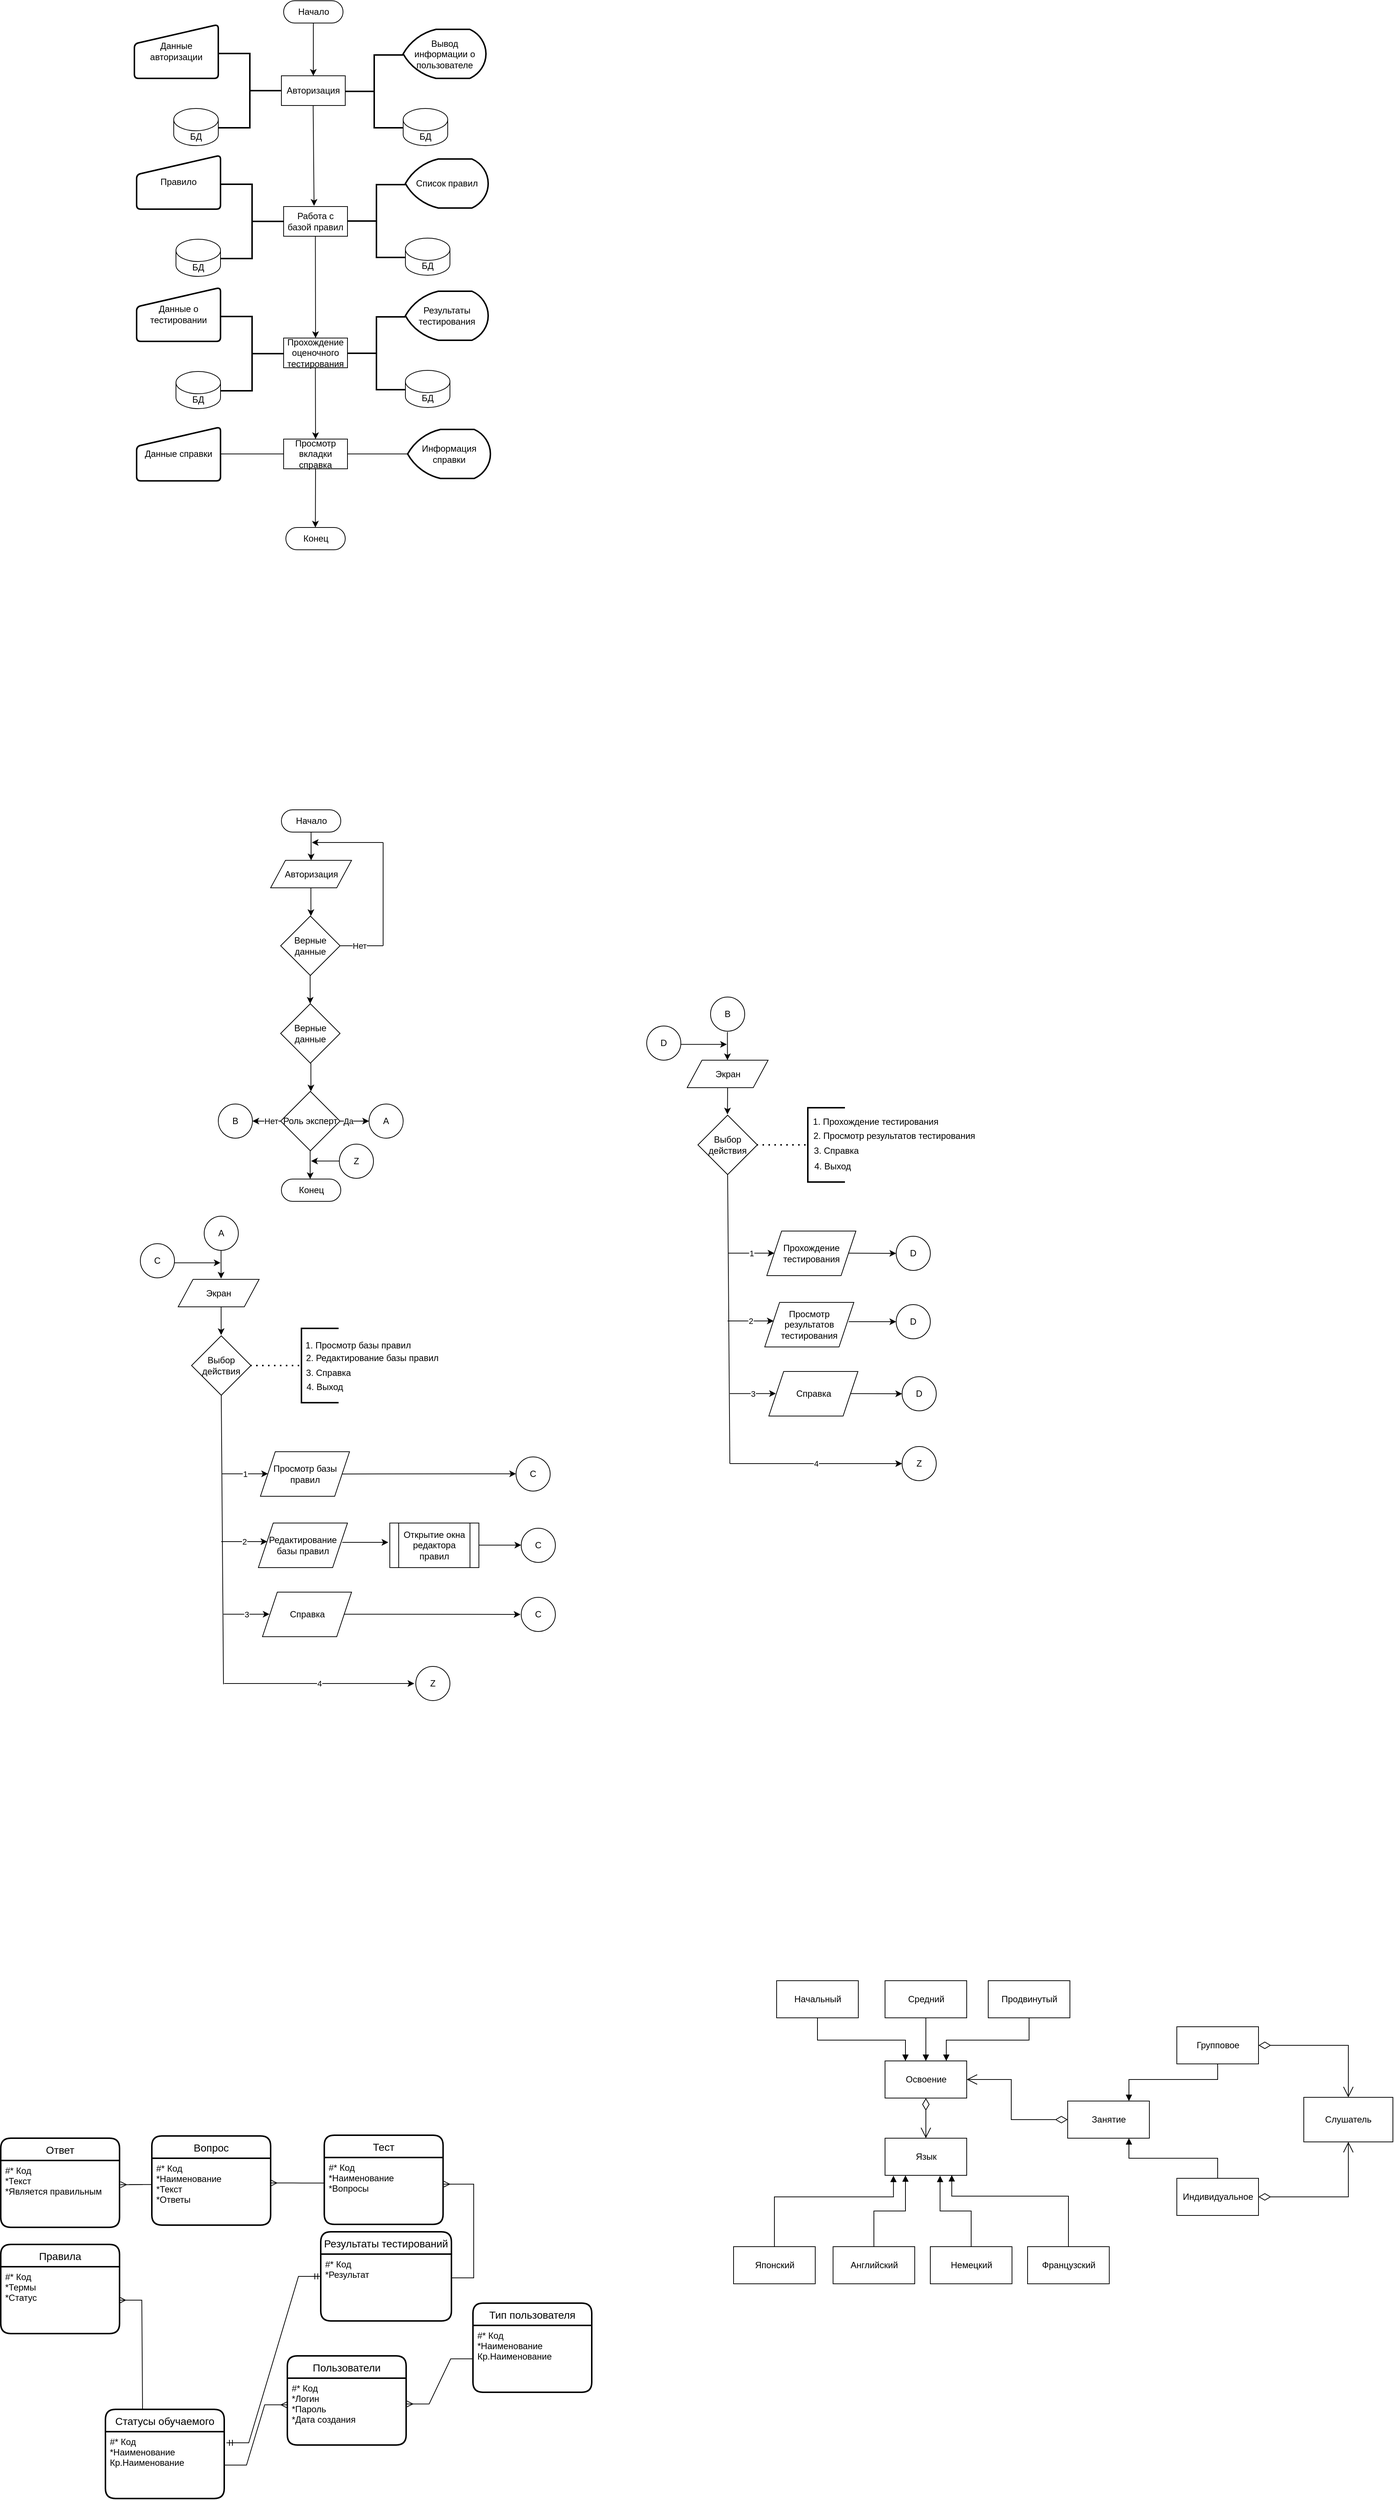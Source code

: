 <mxfile version="20.8.20" type="github"><diagram name="Page-1" id="j1-W70-RcA3MQLRdjkH6"><mxGraphModel dx="2074" dy="1166" grid="0" gridSize="10" guides="1" tooltips="1" connect="1" arrows="1" fold="1" page="0" pageScale="1" pageWidth="827" pageHeight="1169" math="0" shadow="0"><root><mxCell id="0"/><mxCell id="1" parent="0"/><mxCell id="hzXJqmu8QwntBEEs5bu0-1" value="Начало" style="html=1;dashed=0;whitespace=wrap;shape=mxgraph.dfd.start" parent="1" vertex="1"><mxGeometry x="397" y="99" width="80" height="30" as="geometry"/></mxCell><mxCell id="hzXJqmu8QwntBEEs5bu0-2" value="Авторизация" style="rounded=0;whiteSpace=wrap;html=1;" parent="1" vertex="1"><mxGeometry x="394" y="200" width="86" height="40" as="geometry"/></mxCell><mxCell id="hzXJqmu8QwntBEEs5bu0-3" value="" style="endArrow=classic;html=1;rounded=0;exitX=0.5;exitY=0.5;exitDx=0;exitDy=15;exitPerimeter=0;entryX=0.5;entryY=0;entryDx=0;entryDy=0;" parent="1" source="hzXJqmu8QwntBEEs5bu0-1" target="hzXJqmu8QwntBEEs5bu0-2" edge="1"><mxGeometry width="50" height="50" relative="1" as="geometry"><mxPoint x="405" y="272" as="sourcePoint"/><mxPoint x="455" y="222" as="targetPoint"/></mxGeometry></mxCell><mxCell id="hzXJqmu8QwntBEEs5bu0-4" value="Работа с базой правил" style="rounded=0;whiteSpace=wrap;html=1;" parent="1" vertex="1"><mxGeometry x="397" y="376" width="86" height="40" as="geometry"/></mxCell><mxCell id="hzXJqmu8QwntBEEs5bu0-5" value="" style="endArrow=classic;html=1;rounded=0;exitX=0.5;exitY=0.5;exitDx=0;exitDy=15;exitPerimeter=0;" parent="1" edge="1"><mxGeometry width="50" height="50" relative="1" as="geometry"><mxPoint x="436.76" y="240" as="sourcePoint"/><mxPoint x="438" y="375" as="targetPoint"/></mxGeometry></mxCell><mxCell id="hzXJqmu8QwntBEEs5bu0-6" value="Прохождение оценочного тестирования" style="rounded=0;whiteSpace=wrap;html=1;" parent="1" vertex="1"><mxGeometry x="397" y="553" width="86" height="40" as="geometry"/></mxCell><mxCell id="hzXJqmu8QwntBEEs5bu0-7" value="" style="endArrow=classic;html=1;rounded=0;exitX=0.5;exitY=0.5;exitDx=0;exitDy=15;exitPerimeter=0;entryX=0.5;entryY=0;entryDx=0;entryDy=0;" parent="1" target="hzXJqmu8QwntBEEs5bu0-6" edge="1"><mxGeometry width="50" height="50" relative="1" as="geometry"><mxPoint x="439.76" y="416" as="sourcePoint"/><mxPoint x="441" y="552" as="targetPoint"/></mxGeometry></mxCell><mxCell id="hzXJqmu8QwntBEEs5bu0-8" value="Просмотр вкладки справка" style="rounded=0;whiteSpace=wrap;html=1;" parent="1" vertex="1"><mxGeometry x="397" y="689" width="86" height="40" as="geometry"/></mxCell><mxCell id="hzXJqmu8QwntBEEs5bu0-9" value="" style="endArrow=classic;html=1;rounded=0;exitX=0.5;exitY=0.5;exitDx=0;exitDy=15;exitPerimeter=0;entryX=0.5;entryY=0;entryDx=0;entryDy=0;" parent="1" target="hzXJqmu8QwntBEEs5bu0-8" edge="1"><mxGeometry width="50" height="50" relative="1" as="geometry"><mxPoint x="439.76" y="593" as="sourcePoint"/><mxPoint x="439.76" y="664" as="targetPoint"/></mxGeometry></mxCell><mxCell id="hzXJqmu8QwntBEEs5bu0-10" value="Конец" style="html=1;dashed=0;whitespace=wrap;shape=mxgraph.dfd.start" parent="1" vertex="1"><mxGeometry x="400" y="808" width="80" height="30" as="geometry"/></mxCell><mxCell id="hzXJqmu8QwntBEEs5bu0-11" value="" style="endArrow=classic;html=1;rounded=0;exitX=0.5;exitY=1;exitDx=0;exitDy=0;entryX=0.5;entryY=0;entryDx=0;entryDy=0;" parent="1" source="hzXJqmu8QwntBEEs5bu0-8" edge="1"><mxGeometry width="50" height="50" relative="1" as="geometry"><mxPoint x="439.76" y="737" as="sourcePoint"/><mxPoint x="439.76" y="808" as="targetPoint"/></mxGeometry></mxCell><mxCell id="hzXJqmu8QwntBEEs5bu0-12" value="БД" style="shape=cylinder3;whiteSpace=wrap;html=1;boundedLbl=1;backgroundOutline=1;size=15;" parent="1" vertex="1"><mxGeometry x="249" y="244" width="60" height="50" as="geometry"/></mxCell><mxCell id="hzXJqmu8QwntBEEs5bu0-13" value="БД" style="shape=cylinder3;whiteSpace=wrap;html=1;boundedLbl=1;backgroundOutline=1;size=15;" parent="1" vertex="1"><mxGeometry x="558" y="244" width="60" height="50" as="geometry"/></mxCell><mxCell id="hzXJqmu8QwntBEEs5bu0-25" value="Вывод информации о пользователе" style="strokeWidth=2;html=1;shape=mxgraph.flowchart.display;whiteSpace=wrap;" parent="1" vertex="1"><mxGeometry x="558" y="137.5" width="111.5" height="66" as="geometry"/></mxCell><mxCell id="hzXJqmu8QwntBEEs5bu0-26" value="Данные&lt;br&gt;авторизации" style="html=1;strokeWidth=2;shape=manualInput;whiteSpace=wrap;rounded=1;size=26;arcSize=11;" parent="1" vertex="1"><mxGeometry x="196" y="131" width="113" height="72.5" as="geometry"/></mxCell><mxCell id="hzXJqmu8QwntBEEs5bu0-32" value="" style="strokeWidth=2;html=1;shape=mxgraph.flowchart.annotation_2;align=left;labelPosition=right;pointerEvents=1;" parent="1" vertex="1"><mxGeometry x="480" y="172" width="78" height="98" as="geometry"/></mxCell><mxCell id="hzXJqmu8QwntBEEs5bu0-33" value="" style="strokeWidth=2;html=1;shape=mxgraph.flowchart.annotation_2;align=left;labelPosition=right;pointerEvents=1;rotation=-180;" parent="1" vertex="1"><mxGeometry x="309" y="170" width="85" height="100" as="geometry"/></mxCell><mxCell id="hzXJqmu8QwntBEEs5bu0-35" value="БД" style="shape=cylinder3;whiteSpace=wrap;html=1;boundedLbl=1;backgroundOutline=1;size=15;" parent="1" vertex="1"><mxGeometry x="252" y="420" width="60" height="50" as="geometry"/></mxCell><mxCell id="hzXJqmu8QwntBEEs5bu0-36" value="Правило" style="html=1;strokeWidth=2;shape=manualInput;whiteSpace=wrap;rounded=1;size=26;arcSize=11;" parent="1" vertex="1"><mxGeometry x="199" y="307" width="113" height="72.5" as="geometry"/></mxCell><mxCell id="hzXJqmu8QwntBEEs5bu0-37" value="" style="strokeWidth=2;html=1;shape=mxgraph.flowchart.annotation_2;align=left;labelPosition=right;pointerEvents=1;rotation=-180;" parent="1" vertex="1"><mxGeometry x="312" y="346" width="85" height="100" as="geometry"/></mxCell><mxCell id="hzXJqmu8QwntBEEs5bu0-38" value="БД" style="shape=cylinder3;whiteSpace=wrap;html=1;boundedLbl=1;backgroundOutline=1;size=15;" parent="1" vertex="1"><mxGeometry x="561" y="418.5" width="60" height="50" as="geometry"/></mxCell><mxCell id="hzXJqmu8QwntBEEs5bu0-39" value="Список правил" style="strokeWidth=2;html=1;shape=mxgraph.flowchart.display;whiteSpace=wrap;" parent="1" vertex="1"><mxGeometry x="561" y="312" width="111.5" height="66" as="geometry"/></mxCell><mxCell id="hzXJqmu8QwntBEEs5bu0-40" value="" style="strokeWidth=2;html=1;shape=mxgraph.flowchart.annotation_2;align=left;labelPosition=right;pointerEvents=1;" parent="1" vertex="1"><mxGeometry x="483" y="346.5" width="78" height="98" as="geometry"/></mxCell><mxCell id="hzXJqmu8QwntBEEs5bu0-41" value="БД" style="shape=cylinder3;whiteSpace=wrap;html=1;boundedLbl=1;backgroundOutline=1;size=15;" parent="1" vertex="1"><mxGeometry x="252" y="598" width="60" height="50" as="geometry"/></mxCell><mxCell id="hzXJqmu8QwntBEEs5bu0-42" value="Данные о тестировании" style="html=1;strokeWidth=2;shape=manualInput;whiteSpace=wrap;rounded=1;size=26;arcSize=11;" parent="1" vertex="1"><mxGeometry x="199" y="485" width="113" height="72.5" as="geometry"/></mxCell><mxCell id="hzXJqmu8QwntBEEs5bu0-43" value="" style="strokeWidth=2;html=1;shape=mxgraph.flowchart.annotation_2;align=left;labelPosition=right;pointerEvents=1;rotation=-180;" parent="1" vertex="1"><mxGeometry x="312" y="524" width="85" height="100" as="geometry"/></mxCell><mxCell id="hzXJqmu8QwntBEEs5bu0-44" value="БД" style="shape=cylinder3;whiteSpace=wrap;html=1;boundedLbl=1;backgroundOutline=1;size=15;" parent="1" vertex="1"><mxGeometry x="561" y="596.5" width="60" height="50" as="geometry"/></mxCell><mxCell id="hzXJqmu8QwntBEEs5bu0-45" value="Результаты тестирования" style="strokeWidth=2;html=1;shape=mxgraph.flowchart.display;whiteSpace=wrap;" parent="1" vertex="1"><mxGeometry x="561" y="490" width="111.5" height="66" as="geometry"/></mxCell><mxCell id="hzXJqmu8QwntBEEs5bu0-46" value="" style="strokeWidth=2;html=1;shape=mxgraph.flowchart.annotation_2;align=left;labelPosition=right;pointerEvents=1;" parent="1" vertex="1"><mxGeometry x="483" y="524.5" width="78" height="98" as="geometry"/></mxCell><mxCell id="hzXJqmu8QwntBEEs5bu0-47" value="Данные справки" style="html=1;strokeWidth=2;shape=manualInput;whiteSpace=wrap;rounded=1;size=26;arcSize=11;" parent="1" vertex="1"><mxGeometry x="199" y="672.75" width="113" height="72.5" as="geometry"/></mxCell><mxCell id="hzXJqmu8QwntBEEs5bu0-49" value="Информация справки" style="strokeWidth=2;html=1;shape=mxgraph.flowchart.display;whiteSpace=wrap;" parent="1" vertex="1"><mxGeometry x="564" y="676" width="111.5" height="66" as="geometry"/></mxCell><mxCell id="hzXJqmu8QwntBEEs5bu0-51" value="" style="endArrow=none;html=1;rounded=0;exitX=1;exitY=0.5;exitDx=0;exitDy=0;entryX=0;entryY=0.5;entryDx=0;entryDy=0;entryPerimeter=0;" parent="1" source="hzXJqmu8QwntBEEs5bu0-8" target="hzXJqmu8QwntBEEs5bu0-49" edge="1"><mxGeometry width="50" height="50" relative="1" as="geometry"><mxPoint x="317" y="635" as="sourcePoint"/><mxPoint x="367" y="585" as="targetPoint"/></mxGeometry></mxCell><mxCell id="hzXJqmu8QwntBEEs5bu0-52" value="" style="endArrow=none;html=1;rounded=0;entryX=0;entryY=0.5;entryDx=0;entryDy=0;exitX=1;exitY=0.5;exitDx=0;exitDy=0;" parent="1" source="hzXJqmu8QwntBEEs5bu0-47" target="hzXJqmu8QwntBEEs5bu0-8" edge="1"><mxGeometry width="50" height="50" relative="1" as="geometry"><mxPoint x="306" y="785" as="sourcePoint"/><mxPoint x="356" y="735" as="targetPoint"/></mxGeometry></mxCell><mxCell id="rLguFwXxWEJdOG49RGyE-1" value="Начало" style="html=1;dashed=0;whitespace=wrap;shape=mxgraph.dfd.start" parent="1" vertex="1"><mxGeometry x="394" y="1188" width="80" height="30" as="geometry"/></mxCell><mxCell id="rLguFwXxWEJdOG49RGyE-2" value="Авторизация" style="shape=parallelogram;perimeter=parallelogramPerimeter;whiteSpace=wrap;html=1;fixedSize=1;" parent="1" vertex="1"><mxGeometry x="379.5" y="1256" width="109" height="37" as="geometry"/></mxCell><mxCell id="rLguFwXxWEJdOG49RGyE-3" value="" style="endArrow=classic;html=1;rounded=0;exitX=0.5;exitY=1;exitDx=0;exitDy=0;" parent="1" edge="1"><mxGeometry width="50" height="50" relative="1" as="geometry"><mxPoint x="433.95" y="1218" as="sourcePoint"/><mxPoint x="434" y="1256" as="targetPoint"/></mxGeometry></mxCell><mxCell id="rLguFwXxWEJdOG49RGyE-4" value="Верные данные" style="rhombus;whiteSpace=wrap;html=1;" parent="1" vertex="1"><mxGeometry x="393" y="1331" width="80" height="80" as="geometry"/></mxCell><mxCell id="rLguFwXxWEJdOG49RGyE-5" value="" style="endArrow=classic;html=1;rounded=0;exitX=0.5;exitY=1;exitDx=0;exitDy=0;" parent="1" edge="1"><mxGeometry width="50" height="50" relative="1" as="geometry"><mxPoint x="433.71" y="1293" as="sourcePoint"/><mxPoint x="433.76" y="1331" as="targetPoint"/></mxGeometry></mxCell><mxCell id="rLguFwXxWEJdOG49RGyE-7" value="" style="endArrow=none;html=1;rounded=0;exitX=1;exitY=0.5;exitDx=0;exitDy=0;" parent="1" source="rLguFwXxWEJdOG49RGyE-4" edge="1"><mxGeometry width="50" height="50" relative="1" as="geometry"><mxPoint x="498" y="1395" as="sourcePoint"/><mxPoint x="531" y="1371" as="targetPoint"/></mxGeometry></mxCell><mxCell id="rLguFwXxWEJdOG49RGyE-11" value="Нет" style="edgeLabel;html=1;align=center;verticalAlign=middle;resizable=0;points=[];" parent="rLguFwXxWEJdOG49RGyE-7" vertex="1" connectable="0"><mxGeometry x="-0.562" y="2" relative="1" as="geometry"><mxPoint x="13" y="2" as="offset"/></mxGeometry></mxCell><mxCell id="rLguFwXxWEJdOG49RGyE-8" value="" style="endArrow=none;html=1;rounded=0;" parent="1" edge="1"><mxGeometry width="50" height="50" relative="1" as="geometry"><mxPoint x="531" y="1371" as="sourcePoint"/><mxPoint x="531" y="1232" as="targetPoint"/></mxGeometry></mxCell><mxCell id="rLguFwXxWEJdOG49RGyE-10" value="" style="endArrow=classic;html=1;rounded=0;" parent="1" edge="1"><mxGeometry width="50" height="50" relative="1" as="geometry"><mxPoint x="531" y="1232" as="sourcePoint"/><mxPoint x="435" y="1232" as="targetPoint"/></mxGeometry></mxCell><mxCell id="rLguFwXxWEJdOG49RGyE-12" value="Верные данные" style="rhombus;whiteSpace=wrap;html=1;" parent="1" vertex="1"><mxGeometry x="393" y="1449" width="80" height="80" as="geometry"/></mxCell><mxCell id="rLguFwXxWEJdOG49RGyE-13" value="" style="endArrow=classic;html=1;rounded=0;exitX=0.5;exitY=1;exitDx=0;exitDy=0;" parent="1" edge="1"><mxGeometry width="50" height="50" relative="1" as="geometry"><mxPoint x="432.71" y="1411" as="sourcePoint"/><mxPoint x="432.76" y="1449" as="targetPoint"/></mxGeometry></mxCell><mxCell id="rLguFwXxWEJdOG49RGyE-14" value="Роль эксперт" style="rhombus;whiteSpace=wrap;html=1;" parent="1" vertex="1"><mxGeometry x="393" y="1567" width="80" height="80" as="geometry"/></mxCell><mxCell id="rLguFwXxWEJdOG49RGyE-15" value="" style="endArrow=classic;html=1;rounded=0;exitX=0.5;exitY=1;exitDx=0;exitDy=0;" parent="1" edge="1"><mxGeometry width="50" height="50" relative="1" as="geometry"><mxPoint x="433.71" y="1529" as="sourcePoint"/><mxPoint x="433.76" y="1567" as="targetPoint"/></mxGeometry></mxCell><mxCell id="rLguFwXxWEJdOG49RGyE-16" value="Конец" style="html=1;dashed=0;whitespace=wrap;shape=mxgraph.dfd.start" parent="1" vertex="1"><mxGeometry x="394" y="1685" width="80" height="30" as="geometry"/></mxCell><mxCell id="rLguFwXxWEJdOG49RGyE-18" value="" style="endArrow=classic;html=1;rounded=0;exitX=0.5;exitY=1;exitDx=0;exitDy=0;" parent="1" edge="1"><mxGeometry width="50" height="50" relative="1" as="geometry"><mxPoint x="432.71" y="1647" as="sourcePoint"/><mxPoint x="432.76" y="1685" as="targetPoint"/></mxGeometry></mxCell><mxCell id="rLguFwXxWEJdOG49RGyE-19" value="A" style="ellipse;whiteSpace=wrap;html=1;aspect=fixed;" parent="1" vertex="1"><mxGeometry x="512" y="1584" width="46" height="46" as="geometry"/></mxCell><mxCell id="rLguFwXxWEJdOG49RGyE-20" value="B" style="ellipse;whiteSpace=wrap;html=1;aspect=fixed;" parent="1" vertex="1"><mxGeometry x="309" y="1584" width="46" height="46" as="geometry"/></mxCell><mxCell id="rLguFwXxWEJdOG49RGyE-21" value="" style="endArrow=classic;html=1;rounded=0;exitX=1;exitY=0.5;exitDx=0;exitDy=0;entryX=0;entryY=0.5;entryDx=0;entryDy=0;" parent="1" source="rLguFwXxWEJdOG49RGyE-14" target="rLguFwXxWEJdOG49RGyE-19" edge="1"><mxGeometry width="50" height="50" relative="1" as="geometry"><mxPoint x="442.71" y="1421" as="sourcePoint"/><mxPoint x="442.76" y="1459" as="targetPoint"/></mxGeometry></mxCell><mxCell id="rLguFwXxWEJdOG49RGyE-26" value="Да" style="edgeLabel;html=1;align=center;verticalAlign=middle;resizable=0;points=[];" parent="rLguFwXxWEJdOG49RGyE-21" vertex="1" connectable="0"><mxGeometry x="-0.436" relative="1" as="geometry"><mxPoint as="offset"/></mxGeometry></mxCell><mxCell id="rLguFwXxWEJdOG49RGyE-23" value="" style="endArrow=classic;html=1;rounded=0;exitX=0;exitY=0.5;exitDx=0;exitDy=0;entryX=1;entryY=0.5;entryDx=0;entryDy=0;" parent="1" source="rLguFwXxWEJdOG49RGyE-14" target="rLguFwXxWEJdOG49RGyE-20" edge="1"><mxGeometry width="50" height="50" relative="1" as="geometry"><mxPoint x="483" y="1617" as="sourcePoint"/><mxPoint x="522" y="1617" as="targetPoint"/></mxGeometry></mxCell><mxCell id="rLguFwXxWEJdOG49RGyE-27" value="Нет" style="edgeLabel;html=1;align=center;verticalAlign=middle;resizable=0;points=[];" parent="rLguFwXxWEJdOG49RGyE-23" vertex="1" connectable="0"><mxGeometry x="-0.316" y="1" relative="1" as="geometry"><mxPoint y="-1" as="offset"/></mxGeometry></mxCell><mxCell id="rLguFwXxWEJdOG49RGyE-24" value="Z" style="ellipse;whiteSpace=wrap;html=1;aspect=fixed;" parent="1" vertex="1"><mxGeometry x="472" y="1638" width="46" height="46" as="geometry"/></mxCell><mxCell id="rLguFwXxWEJdOG49RGyE-25" value="" style="endArrow=classic;html=1;rounded=0;exitX=0;exitY=0.5;exitDx=0;exitDy=0;entryX=1;entryY=0.5;entryDx=0;entryDy=0;" parent="1" edge="1"><mxGeometry width="50" height="50" relative="1" as="geometry"><mxPoint x="472" y="1660.71" as="sourcePoint"/><mxPoint x="434" y="1660.71" as="targetPoint"/></mxGeometry></mxCell><mxCell id="rLguFwXxWEJdOG49RGyE-28" value="A" style="ellipse;whiteSpace=wrap;html=1;aspect=fixed;" parent="1" vertex="1"><mxGeometry x="290" y="1735" width="46" height="46" as="geometry"/></mxCell><mxCell id="rLguFwXxWEJdOG49RGyE-29" value="Выбор действия" style="rhombus;whiteSpace=wrap;html=1;" parent="1" vertex="1"><mxGeometry x="273" y="1896" width="80" height="80" as="geometry"/></mxCell><mxCell id="rLguFwXxWEJdOG49RGyE-30" value="" style="endArrow=classic;html=1;rounded=0;exitX=0.5;exitY=1;exitDx=0;exitDy=0;" parent="1" edge="1"><mxGeometry width="50" height="50" relative="1" as="geometry"><mxPoint x="312.71" y="1781" as="sourcePoint"/><mxPoint x="312.76" y="1819" as="targetPoint"/></mxGeometry></mxCell><mxCell id="rLguFwXxWEJdOG49RGyE-32" value="" style="endArrow=none;dashed=1;html=1;dashPattern=1 3;strokeWidth=2;rounded=0;entryX=1;entryY=0.5;entryDx=0;entryDy=0;" parent="1" target="rLguFwXxWEJdOG49RGyE-29" edge="1"><mxGeometry width="50" height="50" relative="1" as="geometry"><mxPoint x="418" y="1936" as="sourcePoint"/><mxPoint x="317" y="2023" as="targetPoint"/></mxGeometry></mxCell><mxCell id="rLguFwXxWEJdOG49RGyE-33" value="&amp;nbsp;&amp;nbsp;" style="strokeWidth=2;html=1;shape=mxgraph.flowchart.annotation_1;align=left;pointerEvents=1;" parent="1" vertex="1"><mxGeometry x="421" y="1886" width="50" height="100" as="geometry"/></mxCell><mxCell id="rLguFwXxWEJdOG49RGyE-34" value="1. Просмотр базы правил" style="text;html=1;align=center;verticalAlign=middle;resizable=0;points=[];autosize=1;strokeColor=none;fillColor=none;" parent="1" vertex="1"><mxGeometry x="416.75" y="1896" width="160" height="26" as="geometry"/></mxCell><mxCell id="rLguFwXxWEJdOG49RGyE-35" value="2. Редактирование базы правил" style="text;html=1;align=center;verticalAlign=middle;resizable=0;points=[];autosize=1;strokeColor=none;fillColor=none;" parent="1" vertex="1"><mxGeometry x="417.75" y="1913" width="197" height="26" as="geometry"/></mxCell><mxCell id="rLguFwXxWEJdOG49RGyE-36" value="3. Справка" style="text;html=1;align=center;verticalAlign=middle;resizable=0;points=[];autosize=1;strokeColor=none;fillColor=none;" parent="1" vertex="1"><mxGeometry x="417.75" y="1933" width="78" height="26" as="geometry"/></mxCell><mxCell id="rLguFwXxWEJdOG49RGyE-37" value="4. Выход" style="text;html=1;align=center;verticalAlign=middle;resizable=0;points=[];autosize=1;strokeColor=none;fillColor=none;" parent="1" vertex="1"><mxGeometry x="418.75" y="1952" width="67" height="26" as="geometry"/></mxCell><mxCell id="rLguFwXxWEJdOG49RGyE-38" value="Просмотр базы правил" style="shape=parallelogram;perimeter=parallelogramPerimeter;whiteSpace=wrap;html=1;fixedSize=1;" parent="1" vertex="1"><mxGeometry x="365.75" y="2052" width="120" height="60" as="geometry"/></mxCell><mxCell id="rLguFwXxWEJdOG49RGyE-39" value="Редактирование базы правил" style="shape=parallelogram;perimeter=parallelogramPerimeter;whiteSpace=wrap;html=1;fixedSize=1;" parent="1" vertex="1"><mxGeometry x="363" y="2148" width="120" height="60" as="geometry"/></mxCell><mxCell id="rLguFwXxWEJdOG49RGyE-40" value="Справка" style="shape=parallelogram;perimeter=parallelogramPerimeter;whiteSpace=wrap;html=1;fixedSize=1;" parent="1" vertex="1"><mxGeometry x="368.5" y="2241" width="120" height="60" as="geometry"/></mxCell><mxCell id="rLguFwXxWEJdOG49RGyE-42" value="" style="endArrow=none;html=1;rounded=0;entryX=0.5;entryY=1;entryDx=0;entryDy=0;" parent="1" target="rLguFwXxWEJdOG49RGyE-29" edge="1"><mxGeometry width="50" height="50" relative="1" as="geometry"><mxPoint x="316" y="2365" as="sourcePoint"/><mxPoint x="317" y="2194" as="targetPoint"/></mxGeometry></mxCell><mxCell id="rLguFwXxWEJdOG49RGyE-43" value="4" style="endArrow=classic;html=1;rounded=0;" parent="1" edge="1"><mxGeometry width="50" height="50" relative="1" as="geometry"><mxPoint x="317" y="2364" as="sourcePoint"/><mxPoint x="573" y="2364" as="targetPoint"/></mxGeometry></mxCell><mxCell id="rLguFwXxWEJdOG49RGyE-44" value="3" style="endArrow=classic;html=1;rounded=0;entryX=0;entryY=0.5;entryDx=0;entryDy=0;" parent="1" edge="1"><mxGeometry width="50" height="50" relative="1" as="geometry"><mxPoint x="316" y="2270.71" as="sourcePoint"/><mxPoint x="378" y="2270.71" as="targetPoint"/></mxGeometry></mxCell><mxCell id="rLguFwXxWEJdOG49RGyE-45" value="2" style="endArrow=classic;html=1;rounded=0;entryX=0;entryY=0.5;entryDx=0;entryDy=0;" parent="1" edge="1"><mxGeometry width="50" height="50" relative="1" as="geometry"><mxPoint x="313" y="2173" as="sourcePoint"/><mxPoint x="375" y="2173" as="targetPoint"/></mxGeometry></mxCell><mxCell id="rLguFwXxWEJdOG49RGyE-46" value="1" style="endArrow=classic;html=1;rounded=0;entryX=0;entryY=0.5;entryDx=0;entryDy=0;" parent="1" edge="1"><mxGeometry width="50" height="50" relative="1" as="geometry"><mxPoint x="314" y="2081.71" as="sourcePoint"/><mxPoint x="376" y="2081.71" as="targetPoint"/></mxGeometry></mxCell><mxCell id="rLguFwXxWEJdOG49RGyE-51" value="Z" style="ellipse;whiteSpace=wrap;html=1;aspect=fixed;" parent="1" vertex="1"><mxGeometry x="575" y="2341" width="46" height="46" as="geometry"/></mxCell><mxCell id="rLguFwXxWEJdOG49RGyE-53" value="" style="endArrow=classic;html=1;rounded=0;" parent="1" edge="1"><mxGeometry width="50" height="50" relative="1" as="geometry"><mxPoint x="478" y="2270.71" as="sourcePoint"/><mxPoint x="716" y="2271" as="targetPoint"/></mxGeometry></mxCell><mxCell id="rLguFwXxWEJdOG49RGyE-54" value="" style="endArrow=classic;html=1;rounded=0;entryX=0;entryY=0.5;entryDx=0;entryDy=0;" parent="1" edge="1"><mxGeometry width="50" height="50" relative="1" as="geometry"><mxPoint x="476" y="2174" as="sourcePoint"/><mxPoint x="538" y="2174" as="targetPoint"/></mxGeometry></mxCell><mxCell id="rLguFwXxWEJdOG49RGyE-56" value="C" style="ellipse;whiteSpace=wrap;html=1;aspect=fixed;" parent="1" vertex="1"><mxGeometry x="710" y="2059" width="46" height="46" as="geometry"/></mxCell><mxCell id="rLguFwXxWEJdOG49RGyE-57" value="C" style="ellipse;whiteSpace=wrap;html=1;aspect=fixed;" parent="1" vertex="1"><mxGeometry x="717" y="2155" width="46" height="46" as="geometry"/></mxCell><mxCell id="rLguFwXxWEJdOG49RGyE-58" value="C" style="ellipse;whiteSpace=wrap;html=1;aspect=fixed;" parent="1" vertex="1"><mxGeometry x="717" y="2248" width="46" height="46" as="geometry"/></mxCell><mxCell id="rLguFwXxWEJdOG49RGyE-59" value="" style="endArrow=classic;html=1;rounded=0;entryX=0;entryY=0.5;entryDx=0;entryDy=0;" parent="1" source="rLguFwXxWEJdOG49RGyE-38" edge="1"><mxGeometry width="50" height="50" relative="1" as="geometry"><mxPoint x="648" y="2081.71" as="sourcePoint"/><mxPoint x="710" y="2081.71" as="targetPoint"/></mxGeometry></mxCell><mxCell id="rLguFwXxWEJdOG49RGyE-60" value="" style="endArrow=classic;html=1;rounded=0;entryX=0;entryY=0.5;entryDx=0;entryDy=0;" parent="1" edge="1"><mxGeometry width="50" height="50" relative="1" as="geometry"><mxPoint x="655" y="2177.71" as="sourcePoint"/><mxPoint x="717" y="2177.71" as="targetPoint"/></mxGeometry></mxCell><mxCell id="rLguFwXxWEJdOG49RGyE-48" value="Открытие окна редактора правил" style="shape=process;whiteSpace=wrap;html=1;backgroundOutline=1;" parent="1" vertex="1"><mxGeometry x="540" y="2148" width="120" height="60" as="geometry"/></mxCell><mxCell id="rLguFwXxWEJdOG49RGyE-62" value="C" style="ellipse;whiteSpace=wrap;html=1;aspect=fixed;" parent="1" vertex="1"><mxGeometry x="204" y="1772" width="46" height="46" as="geometry"/></mxCell><mxCell id="rLguFwXxWEJdOG49RGyE-63" value="" style="endArrow=classic;html=1;rounded=0;entryX=0;entryY=0.5;entryDx=0;entryDy=0;" parent="1" edge="1"><mxGeometry width="50" height="50" relative="1" as="geometry"><mxPoint x="250" y="1797.71" as="sourcePoint"/><mxPoint x="312" y="1797.71" as="targetPoint"/></mxGeometry></mxCell><mxCell id="rLguFwXxWEJdOG49RGyE-64" value="Выбор действия" style="rhombus;whiteSpace=wrap;html=1;" parent="1" vertex="1"><mxGeometry x="955" y="1599" width="80" height="80" as="geometry"/></mxCell><mxCell id="rLguFwXxWEJdOG49RGyE-65" value="" style="endArrow=classic;html=1;rounded=0;exitX=0.5;exitY=1;exitDx=0;exitDy=0;" parent="1" edge="1"><mxGeometry width="50" height="50" relative="1" as="geometry"><mxPoint x="994.71" y="1487" as="sourcePoint"/><mxPoint x="994.76" y="1525" as="targetPoint"/></mxGeometry></mxCell><mxCell id="rLguFwXxWEJdOG49RGyE-66" value="" style="endArrow=none;dashed=1;html=1;dashPattern=1 3;strokeWidth=2;rounded=0;entryX=1;entryY=0.5;entryDx=0;entryDy=0;" parent="1" target="rLguFwXxWEJdOG49RGyE-64" edge="1"><mxGeometry width="50" height="50" relative="1" as="geometry"><mxPoint x="1100" y="1639" as="sourcePoint"/><mxPoint x="999" y="1726" as="targetPoint"/></mxGeometry></mxCell><mxCell id="rLguFwXxWEJdOG49RGyE-67" value="&amp;nbsp;&amp;nbsp;" style="strokeWidth=2;html=1;shape=mxgraph.flowchart.annotation_1;align=left;pointerEvents=1;" parent="1" vertex="1"><mxGeometry x="1103" y="1589" width="50" height="100" as="geometry"/></mxCell><mxCell id="rLguFwXxWEJdOG49RGyE-68" value="1. Прохождение тестирования" style="text;html=1;align=center;verticalAlign=middle;resizable=0;points=[];autosize=1;strokeColor=none;fillColor=none;" parent="1" vertex="1"><mxGeometry x="1100.75" y="1595" width="187" height="26" as="geometry"/></mxCell><mxCell id="rLguFwXxWEJdOG49RGyE-69" value="2. Просмотр результатов тестирования" style="text;html=1;align=center;verticalAlign=middle;resizable=0;points=[];autosize=1;strokeColor=none;fillColor=none;" parent="1" vertex="1"><mxGeometry x="1100.75" y="1614" width="236" height="26" as="geometry"/></mxCell><mxCell id="rLguFwXxWEJdOG49RGyE-70" value="3. Справка" style="text;html=1;align=center;verticalAlign=middle;resizable=0;points=[];autosize=1;strokeColor=none;fillColor=none;" parent="1" vertex="1"><mxGeometry x="1102" y="1634" width="78" height="26" as="geometry"/></mxCell><mxCell id="rLguFwXxWEJdOG49RGyE-71" value="4. Выход" style="text;html=1;align=center;verticalAlign=middle;resizable=0;points=[];autosize=1;strokeColor=none;fillColor=none;" parent="1" vertex="1"><mxGeometry x="1102.75" y="1655" width="67" height="26" as="geometry"/></mxCell><mxCell id="rLguFwXxWEJdOG49RGyE-72" value="Прохождение тестирования" style="shape=parallelogram;perimeter=parallelogramPerimeter;whiteSpace=wrap;html=1;fixedSize=1;" parent="1" vertex="1"><mxGeometry x="1047.75" y="1755" width="120" height="60" as="geometry"/></mxCell><mxCell id="rLguFwXxWEJdOG49RGyE-73" value="Просмотр результатов тестирования" style="shape=parallelogram;perimeter=parallelogramPerimeter;whiteSpace=wrap;html=1;fixedSize=1;" parent="1" vertex="1"><mxGeometry x="1045" y="1851" width="120" height="60" as="geometry"/></mxCell><mxCell id="rLguFwXxWEJdOG49RGyE-74" value="Справка" style="shape=parallelogram;perimeter=parallelogramPerimeter;whiteSpace=wrap;html=1;fixedSize=1;" parent="1" vertex="1"><mxGeometry x="1050.5" y="1944" width="120" height="60" as="geometry"/></mxCell><mxCell id="rLguFwXxWEJdOG49RGyE-76" value="" style="endArrow=none;html=1;rounded=0;entryX=0.5;entryY=1;entryDx=0;entryDy=0;" parent="1" target="rLguFwXxWEJdOG49RGyE-64" edge="1"><mxGeometry width="50" height="50" relative="1" as="geometry"><mxPoint x="998" y="2068" as="sourcePoint"/><mxPoint x="999" y="1897" as="targetPoint"/></mxGeometry></mxCell><mxCell id="rLguFwXxWEJdOG49RGyE-77" value="4" style="endArrow=classic;html=1;rounded=0;entryX=0;entryY=0.5;entryDx=0;entryDy=0;" parent="1" target="rLguFwXxWEJdOG49RGyE-81" edge="1"><mxGeometry width="50" height="50" relative="1" as="geometry"><mxPoint x="998" y="2068" as="sourcePoint"/><mxPoint x="1236" y="2066.71" as="targetPoint"/></mxGeometry></mxCell><mxCell id="rLguFwXxWEJdOG49RGyE-78" value="3" style="endArrow=classic;html=1;rounded=0;entryX=0;entryY=0.5;entryDx=0;entryDy=0;" parent="1" edge="1"><mxGeometry width="50" height="50" relative="1" as="geometry"><mxPoint x="998" y="1973.71" as="sourcePoint"/><mxPoint x="1060" y="1973.71" as="targetPoint"/></mxGeometry></mxCell><mxCell id="rLguFwXxWEJdOG49RGyE-79" value="2" style="endArrow=classic;html=1;rounded=0;entryX=0;entryY=0.5;entryDx=0;entryDy=0;" parent="1" edge="1"><mxGeometry width="50" height="50" relative="1" as="geometry"><mxPoint x="995" y="1876" as="sourcePoint"/><mxPoint x="1057" y="1876" as="targetPoint"/></mxGeometry></mxCell><mxCell id="rLguFwXxWEJdOG49RGyE-80" value="1" style="endArrow=classic;html=1;rounded=0;entryX=0;entryY=0.5;entryDx=0;entryDy=0;" parent="1" edge="1"><mxGeometry width="50" height="50" relative="1" as="geometry"><mxPoint x="996" y="1784.71" as="sourcePoint"/><mxPoint x="1058" y="1784.71" as="targetPoint"/></mxGeometry></mxCell><mxCell id="rLguFwXxWEJdOG49RGyE-81" value="Z" style="ellipse;whiteSpace=wrap;html=1;aspect=fixed;" parent="1" vertex="1"><mxGeometry x="1230" y="2045" width="46" height="46" as="geometry"/></mxCell><mxCell id="rLguFwXxWEJdOG49RGyE-83" value="" style="endArrow=classic;html=1;rounded=0;entryX=0;entryY=0.5;entryDx=0;entryDy=0;" parent="1" target="rLguFwXxWEJdOG49RGyE-88" edge="1"><mxGeometry width="50" height="50" relative="1" as="geometry"><mxPoint x="1160" y="1973.71" as="sourcePoint"/><mxPoint x="1398" y="1974" as="targetPoint"/></mxGeometry></mxCell><mxCell id="rLguFwXxWEJdOG49RGyE-84" value="" style="endArrow=classic;html=1;rounded=0;entryX=0;entryY=0.5;entryDx=0;entryDy=0;" parent="1" target="rLguFwXxWEJdOG49RGyE-87" edge="1"><mxGeometry width="50" height="50" relative="1" as="geometry"><mxPoint x="1158" y="1877" as="sourcePoint"/><mxPoint x="1396" y="1877" as="targetPoint"/></mxGeometry></mxCell><mxCell id="rLguFwXxWEJdOG49RGyE-85" value="" style="endArrow=classic;html=1;rounded=0;entryX=0;entryY=0.5;entryDx=0;entryDy=0;" parent="1" target="rLguFwXxWEJdOG49RGyE-86" edge="1"><mxGeometry width="50" height="50" relative="1" as="geometry"><mxPoint x="1158" y="1784.71" as="sourcePoint"/><mxPoint x="1391" y="1785" as="targetPoint"/></mxGeometry></mxCell><mxCell id="rLguFwXxWEJdOG49RGyE-86" value="D" style="ellipse;whiteSpace=wrap;html=1;aspect=fixed;" parent="1" vertex="1"><mxGeometry x="1222" y="1762" width="46" height="46" as="geometry"/></mxCell><mxCell id="rLguFwXxWEJdOG49RGyE-87" value="D" style="ellipse;whiteSpace=wrap;html=1;aspect=fixed;" parent="1" vertex="1"><mxGeometry x="1222" y="1854" width="46" height="46" as="geometry"/></mxCell><mxCell id="rLguFwXxWEJdOG49RGyE-88" value="D" style="ellipse;whiteSpace=wrap;html=1;aspect=fixed;" parent="1" vertex="1"><mxGeometry x="1230" y="1951" width="46" height="46" as="geometry"/></mxCell><mxCell id="rLguFwXxWEJdOG49RGyE-95" value="D" style="ellipse;whiteSpace=wrap;html=1;aspect=fixed;" parent="1" vertex="1"><mxGeometry x="886" y="1479" width="46" height="46" as="geometry"/></mxCell><mxCell id="rLguFwXxWEJdOG49RGyE-96" value="" style="endArrow=classic;html=1;rounded=0;entryX=0;entryY=0.5;entryDx=0;entryDy=0;" parent="1" edge="1"><mxGeometry width="50" height="50" relative="1" as="geometry"><mxPoint x="932" y="1503.71" as="sourcePoint"/><mxPoint x="994" y="1503.71" as="targetPoint"/></mxGeometry></mxCell><mxCell id="rLguFwXxWEJdOG49RGyE-97" value="B" style="ellipse;whiteSpace=wrap;html=1;aspect=fixed;" parent="1" vertex="1"><mxGeometry x="972" y="1440" width="46" height="46" as="geometry"/></mxCell><mxCell id="cLSehZf3KlnJr7tPLC8S-1" value="Пользователи" style="swimlane;childLayout=stackLayout;horizontal=1;startSize=30;horizontalStack=0;rounded=1;fontSize=14;fontStyle=0;strokeWidth=2;resizeParent=0;resizeLast=1;shadow=0;dashed=0;align=center;" parent="1" vertex="1"><mxGeometry x="402" y="3269" width="160" height="120" as="geometry"/></mxCell><mxCell id="cLSehZf3KlnJr7tPLC8S-2" value="#* Код&#10;*Логин&#10;*Пароль&#10;*Дата создания" style="align=left;strokeColor=none;fillColor=none;spacingLeft=4;fontSize=12;verticalAlign=top;resizable=0;rotatable=0;part=1;" parent="cLSehZf3KlnJr7tPLC8S-1" vertex="1"><mxGeometry y="30" width="160" height="90" as="geometry"/></mxCell><mxCell id="cLSehZf3KlnJr7tPLC8S-3" value="Тип пользователя" style="swimlane;childLayout=stackLayout;horizontal=1;startSize=30;horizontalStack=0;rounded=1;fontSize=14;fontStyle=0;strokeWidth=2;resizeParent=0;resizeLast=1;shadow=0;dashed=0;align=center;" parent="1" vertex="1"><mxGeometry x="652" y="3198" width="160" height="120" as="geometry"/></mxCell><mxCell id="cLSehZf3KlnJr7tPLC8S-4" value="#* Код&#10;*Наименование&#10;Кр.Наименование" style="align=left;strokeColor=none;fillColor=none;spacingLeft=4;fontSize=12;verticalAlign=top;resizable=0;rotatable=0;part=1;" parent="cLSehZf3KlnJr7tPLC8S-3" vertex="1"><mxGeometry y="30" width="160" height="90" as="geometry"/></mxCell><mxCell id="cLSehZf3KlnJr7tPLC8S-5" value="" style="edgeStyle=entityRelationEdgeStyle;fontSize=12;html=1;endArrow=ERmany;rounded=0;entryX=1.006;entryY=0.386;entryDx=0;entryDy=0;entryPerimeter=0;exitX=0;exitY=0.5;exitDx=0;exitDy=0;" parent="1" source="cLSehZf3KlnJr7tPLC8S-4" target="cLSehZf3KlnJr7tPLC8S-2" edge="1"><mxGeometry width="100" height="100" relative="1" as="geometry"><mxPoint x="637" y="3557" as="sourcePoint"/><mxPoint x="737" y="3457" as="targetPoint"/></mxGeometry></mxCell><mxCell id="cLSehZf3KlnJr7tPLC8S-6" value="Правила" style="swimlane;childLayout=stackLayout;horizontal=1;startSize=30;horizontalStack=0;rounded=1;fontSize=14;fontStyle=0;strokeWidth=2;resizeParent=0;resizeLast=1;shadow=0;dashed=0;align=center;" parent="1" vertex="1"><mxGeometry x="16" y="3119" width="160" height="120" as="geometry"/></mxCell><mxCell id="cLSehZf3KlnJr7tPLC8S-7" value="#* Код&#10;*Термы&#10;*Статус" style="align=left;strokeColor=none;fillColor=none;spacingLeft=4;fontSize=12;verticalAlign=top;resizable=0;rotatable=0;part=1;" parent="cLSehZf3KlnJr7tPLC8S-6" vertex="1"><mxGeometry y="30" width="160" height="90" as="geometry"/></mxCell><mxCell id="cLSehZf3KlnJr7tPLC8S-8" value="Статусы обучаемого" style="swimlane;childLayout=stackLayout;horizontal=1;startSize=30;horizontalStack=0;rounded=1;fontSize=14;fontStyle=0;strokeWidth=2;resizeParent=0;resizeLast=1;shadow=0;dashed=0;align=center;" parent="1" vertex="1"><mxGeometry x="157" y="3341" width="160" height="120" as="geometry"/></mxCell><mxCell id="cLSehZf3KlnJr7tPLC8S-9" value="#* Код&#10;*Наименование&#10;Кр.Наименование" style="align=left;strokeColor=none;fillColor=none;spacingLeft=4;fontSize=12;verticalAlign=top;resizable=0;rotatable=0;part=1;" parent="cLSehZf3KlnJr7tPLC8S-8" vertex="1"><mxGeometry y="30" width="160" height="90" as="geometry"/></mxCell><mxCell id="cLSehZf3KlnJr7tPLC8S-10" value="" style="edgeStyle=entityRelationEdgeStyle;fontSize=12;html=1;endArrow=ERmany;rounded=0;entryX=-0.003;entryY=0.399;entryDx=0;entryDy=0;entryPerimeter=0;exitX=1;exitY=0.5;exitDx=0;exitDy=0;" parent="1" source="cLSehZf3KlnJr7tPLC8S-9" target="cLSehZf3KlnJr7tPLC8S-2" edge="1"><mxGeometry width="100" height="100" relative="1" as="geometry"><mxPoint x="662" y="3283" as="sourcePoint"/><mxPoint x="573" y="3344" as="targetPoint"/></mxGeometry></mxCell><mxCell id="cLSehZf3KlnJr7tPLC8S-11" value="" style="edgeStyle=entityRelationEdgeStyle;fontSize=12;html=1;endArrow=ERmany;rounded=0;exitX=0.5;exitY=0;exitDx=0;exitDy=0;entryX=1;entryY=0.5;entryDx=0;entryDy=0;" parent="1" source="cLSehZf3KlnJr7tPLC8S-8" target="cLSehZf3KlnJr7tPLC8S-7" edge="1"><mxGeometry width="100" height="100" relative="1" as="geometry"><mxPoint x="327" y="3426" as="sourcePoint"/><mxPoint x="216" y="3137" as="targetPoint"/></mxGeometry></mxCell><mxCell id="cLSehZf3KlnJr7tPLC8S-12" value="Тест" style="swimlane;childLayout=stackLayout;horizontal=1;startSize=30;horizontalStack=0;rounded=1;fontSize=14;fontStyle=0;strokeWidth=2;resizeParent=0;resizeLast=1;shadow=0;dashed=0;align=center;" parent="1" vertex="1"><mxGeometry x="451.75" y="2972" width="160" height="120" as="geometry"/></mxCell><mxCell id="cLSehZf3KlnJr7tPLC8S-13" value="#* Код&#10;*Наименование&#10;*Вопросы" style="align=left;strokeColor=none;fillColor=none;spacingLeft=4;fontSize=12;verticalAlign=top;resizable=0;rotatable=0;part=1;" parent="cLSehZf3KlnJr7tPLC8S-12" vertex="1"><mxGeometry y="30" width="160" height="90" as="geometry"/></mxCell><mxCell id="cLSehZf3KlnJr7tPLC8S-14" value="Вопрос" style="swimlane;childLayout=stackLayout;horizontal=1;startSize=30;horizontalStack=0;rounded=1;fontSize=14;fontStyle=0;strokeWidth=2;resizeParent=0;resizeLast=1;shadow=0;dashed=0;align=center;" parent="1" vertex="1"><mxGeometry x="219.5" y="2973" width="160" height="120" as="geometry"/></mxCell><mxCell id="cLSehZf3KlnJr7tPLC8S-15" value="#* Код&#10;*Наименование&#10;*Текст&#10;*Ответы" style="align=left;strokeColor=none;fillColor=none;spacingLeft=4;fontSize=12;verticalAlign=top;resizable=0;rotatable=0;part=1;" parent="cLSehZf3KlnJr7tPLC8S-14" vertex="1"><mxGeometry y="30" width="160" height="90" as="geometry"/></mxCell><mxCell id="cLSehZf3KlnJr7tPLC8S-16" value="Ответ" style="swimlane;childLayout=stackLayout;horizontal=1;startSize=30;horizontalStack=0;rounded=1;fontSize=14;fontStyle=0;strokeWidth=2;resizeParent=0;resizeLast=1;shadow=0;dashed=0;align=center;" parent="1" vertex="1"><mxGeometry x="16" y="2976" width="160" height="120" as="geometry"/></mxCell><mxCell id="cLSehZf3KlnJr7tPLC8S-17" value="#* Код&#10;*Текст&#10;*Является правильным" style="align=left;strokeColor=none;fillColor=none;spacingLeft=4;fontSize=12;verticalAlign=top;resizable=0;rotatable=0;part=1;" parent="cLSehZf3KlnJr7tPLC8S-16" vertex="1"><mxGeometry y="30" width="160" height="90" as="geometry"/></mxCell><mxCell id="cLSehZf3KlnJr7tPLC8S-18" value="Результаты тестирований" style="swimlane;childLayout=stackLayout;horizontal=1;startSize=30;horizontalStack=0;rounded=1;fontSize=14;fontStyle=0;strokeWidth=2;resizeParent=0;resizeLast=1;shadow=0;dashed=0;align=center;" parent="1" vertex="1"><mxGeometry x="447" y="3102" width="176" height="120" as="geometry"/></mxCell><mxCell id="cLSehZf3KlnJr7tPLC8S-19" value="#* Код&#10;*Результат" style="align=left;strokeColor=none;fillColor=none;spacingLeft=4;fontSize=12;verticalAlign=top;resizable=0;rotatable=0;part=1;" parent="cLSehZf3KlnJr7tPLC8S-18" vertex="1"><mxGeometry y="30" width="176" height="90" as="geometry"/></mxCell><mxCell id="cLSehZf3KlnJr7tPLC8S-21" value="" style="edgeStyle=entityRelationEdgeStyle;fontSize=12;html=1;endArrow=ERmandOne;startArrow=ERmandOne;rounded=0;entryX=0;entryY=0.5;entryDx=0;entryDy=0;" parent="1" target="cLSehZf3KlnJr7tPLC8S-18" edge="1"><mxGeometry width="100" height="100" relative="1" as="geometry"><mxPoint x="320" y="3386" as="sourcePoint"/><mxPoint x="488" y="3102" as="targetPoint"/></mxGeometry></mxCell><mxCell id="cLSehZf3KlnJr7tPLC8S-22" value="" style="edgeStyle=entityRelationEdgeStyle;fontSize=12;html=1;endArrow=ERmany;rounded=0;entryX=1.005;entryY=0.398;entryDx=0;entryDy=0;entryPerimeter=0;" parent="1" target="cLSehZf3KlnJr7tPLC8S-13" edge="1"><mxGeometry width="100" height="100" relative="1" as="geometry"><mxPoint x="623" y="3164" as="sourcePoint"/><mxPoint x="573" y="3344" as="targetPoint"/></mxGeometry></mxCell><mxCell id="cLSehZf3KlnJr7tPLC8S-24" value="" style="edgeStyle=entityRelationEdgeStyle;fontSize=12;html=1;endArrow=ERmany;rounded=0;entryX=1.002;entryY=0.37;entryDx=0;entryDy=0;entryPerimeter=0;exitX=-0.001;exitY=0.382;exitDx=0;exitDy=0;exitPerimeter=0;" parent="1" source="cLSehZf3KlnJr7tPLC8S-13" target="cLSehZf3KlnJr7tPLC8S-15" edge="1"><mxGeometry width="100" height="100" relative="1" as="geometry"><mxPoint x="411" y="3004" as="sourcePoint"/><mxPoint x="623" y="3048" as="targetPoint"/></mxGeometry></mxCell><mxCell id="cLSehZf3KlnJr7tPLC8S-25" value="" style="edgeStyle=entityRelationEdgeStyle;fontSize=12;html=1;endArrow=ERmany;rounded=0;entryX=1.008;entryY=0.362;entryDx=0;entryDy=0;entryPerimeter=0;exitX=-0.004;exitY=0.393;exitDx=0;exitDy=0;exitPerimeter=0;" parent="1" source="cLSehZf3KlnJr7tPLC8S-15" target="cLSehZf3KlnJr7tPLC8S-17" edge="1"><mxGeometry width="100" height="100" relative="1" as="geometry"><mxPoint x="462" y="3046" as="sourcePoint"/><mxPoint x="385" y="3046" as="targetPoint"/></mxGeometry></mxCell><mxCell id="_iyI0gc7cj5US2Yld5Xc-1" value="Язык" style="html=1;" parent="1" vertex="1"><mxGeometry x="1207" y="2976" width="110" height="50" as="geometry"/></mxCell><mxCell id="_iyI0gc7cj5US2Yld5Xc-2" value="Японский" style="html=1;" parent="1" vertex="1"><mxGeometry x="1003" y="3122" width="110" height="50" as="geometry"/></mxCell><mxCell id="_iyI0gc7cj5US2Yld5Xc-3" value="Английский" style="html=1;" parent="1" vertex="1"><mxGeometry x="1137" y="3122" width="110" height="50" as="geometry"/></mxCell><mxCell id="_iyI0gc7cj5US2Yld5Xc-4" value="Немецкий" style="html=1;" parent="1" vertex="1"><mxGeometry x="1268" y="3122" width="110" height="50" as="geometry"/></mxCell><mxCell id="_iyI0gc7cj5US2Yld5Xc-5" value="Французский" style="html=1;" parent="1" vertex="1"><mxGeometry x="1399" y="3122" width="110" height="50" as="geometry"/></mxCell><mxCell id="_iyI0gc7cj5US2Yld5Xc-6" value="" style="html=1;verticalAlign=bottom;endArrow=block;edgeStyle=elbowEdgeStyle;elbow=vertical;curved=0;rounded=0;entryX=0.103;entryY=1.009;entryDx=0;entryDy=0;entryPerimeter=0;" parent="1" source="_iyI0gc7cj5US2Yld5Xc-2" target="_iyI0gc7cj5US2Yld5Xc-1" edge="1"><mxGeometry width="80" relative="1" as="geometry"><mxPoint x="1204" y="3252" as="sourcePoint"/><mxPoint x="1284" y="3252" as="targetPoint"/><Array as="points"><mxPoint x="1193" y="3055"/></Array></mxGeometry></mxCell><mxCell id="_iyI0gc7cj5US2Yld5Xc-7" value="" style="html=1;verticalAlign=bottom;endArrow=block;edgeStyle=elbowEdgeStyle;elbow=vertical;curved=0;rounded=0;exitX=0.5;exitY=0;exitDx=0;exitDy=0;entryX=0.25;entryY=1;entryDx=0;entryDy=0;" parent="1" source="_iyI0gc7cj5US2Yld5Xc-3" target="_iyI0gc7cj5US2Yld5Xc-1" edge="1"><mxGeometry width="80" relative="1" as="geometry"><mxPoint x="1024" y="3132" as="sourcePoint"/><mxPoint x="1213" y="3020" as="targetPoint"/></mxGeometry></mxCell><mxCell id="_iyI0gc7cj5US2Yld5Xc-8" value="" style="html=1;verticalAlign=bottom;endArrow=block;edgeStyle=elbowEdgeStyle;elbow=vertical;curved=0;rounded=0;exitX=0.5;exitY=0;exitDx=0;exitDy=0;entryX=0.674;entryY=1.009;entryDx=0;entryDy=0;entryPerimeter=0;" parent="1" source="_iyI0gc7cj5US2Yld5Xc-4" target="_iyI0gc7cj5US2Yld5Xc-1" edge="1"><mxGeometry width="80" relative="1" as="geometry"><mxPoint x="1202" y="3132" as="sourcePoint"/><mxPoint x="1285" y="3035" as="targetPoint"/></mxGeometry></mxCell><mxCell id="_iyI0gc7cj5US2Yld5Xc-9" value="" style="html=1;verticalAlign=bottom;endArrow=block;edgeStyle=elbowEdgeStyle;elbow=vertical;curved=0;rounded=0;exitX=0.5;exitY=0;exitDx=0;exitDy=0;entryX=0.817;entryY=0.993;entryDx=0;entryDy=0;entryPerimeter=0;" parent="1" source="_iyI0gc7cj5US2Yld5Xc-5" target="_iyI0gc7cj5US2Yld5Xc-1" edge="1"><mxGeometry width="80" relative="1" as="geometry"><mxPoint x="1333" y="3132" as="sourcePoint"/><mxPoint x="1298" y="3028" as="targetPoint"/><Array as="points"><mxPoint x="1376" y="3054"/></Array></mxGeometry></mxCell><mxCell id="_iyI0gc7cj5US2Yld5Xc-10" value="Освоение" style="html=1;" parent="1" vertex="1"><mxGeometry x="1207" y="2872" width="110" height="50" as="geometry"/></mxCell><mxCell id="_iyI0gc7cj5US2Yld5Xc-12" value="Начальный" style="html=1;" parent="1" vertex="1"><mxGeometry x="1061" y="2764" width="110" height="50" as="geometry"/></mxCell><mxCell id="_iyI0gc7cj5US2Yld5Xc-13" value="Средний" style="html=1;" parent="1" vertex="1"><mxGeometry x="1207" y="2764" width="110" height="50" as="geometry"/></mxCell><mxCell id="_iyI0gc7cj5US2Yld5Xc-14" value="Продвинутый" style="html=1;" parent="1" vertex="1"><mxGeometry x="1346" y="2764" width="110" height="50" as="geometry"/></mxCell><mxCell id="_iyI0gc7cj5US2Yld5Xc-15" value="" style="html=1;verticalAlign=bottom;endArrow=block;edgeStyle=elbowEdgeStyle;elbow=vertical;curved=0;rounded=0;exitX=0.5;exitY=1;exitDx=0;exitDy=0;entryX=0.25;entryY=0;entryDx=0;entryDy=0;" parent="1" source="_iyI0gc7cj5US2Yld5Xc-12" target="_iyI0gc7cj5US2Yld5Xc-10" edge="1"><mxGeometry width="80" relative="1" as="geometry"><mxPoint x="1272" y="2986" as="sourcePoint"/><mxPoint x="1127" y="2844" as="targetPoint"/><Array as="points"><mxPoint x="1187" y="2844"/></Array></mxGeometry></mxCell><mxCell id="_iyI0gc7cj5US2Yld5Xc-16" value="" style="html=1;verticalAlign=bottom;endArrow=block;edgeStyle=elbowEdgeStyle;elbow=vertical;curved=0;rounded=0;exitX=0.5;exitY=1;exitDx=0;exitDy=0;entryX=0.5;entryY=0;entryDx=0;entryDy=0;" parent="1" source="_iyI0gc7cj5US2Yld5Xc-13" target="_iyI0gc7cj5US2Yld5Xc-10" edge="1"><mxGeometry width="80" relative="1" as="geometry"><mxPoint x="1366" y="2915" as="sourcePoint"/><mxPoint x="1366" y="2861" as="targetPoint"/><Array as="points"><mxPoint x="1276" y="2844"/></Array></mxGeometry></mxCell><mxCell id="_iyI0gc7cj5US2Yld5Xc-17" value="" style="html=1;verticalAlign=bottom;endArrow=block;edgeStyle=elbowEdgeStyle;elbow=vertical;curved=0;rounded=0;exitX=0.5;exitY=1;exitDx=0;exitDy=0;entryX=0.75;entryY=0;entryDx=0;entryDy=0;" parent="1" source="_iyI0gc7cj5US2Yld5Xc-14" target="_iyI0gc7cj5US2Yld5Xc-10" edge="1"><mxGeometry width="80" relative="1" as="geometry"><mxPoint x="1282" y="2996" as="sourcePoint"/><mxPoint x="1282" y="2942" as="targetPoint"/><Array as="points"><mxPoint x="1352" y="2844"/></Array></mxGeometry></mxCell><mxCell id="_iyI0gc7cj5US2Yld5Xc-18" value="Занятие" style="html=1;" parent="1" vertex="1"><mxGeometry x="1453" y="2926" width="110" height="50" as="geometry"/></mxCell><mxCell id="_iyI0gc7cj5US2Yld5Xc-19" value="" style="endArrow=open;html=1;endSize=12;startArrow=diamondThin;startSize=14;startFill=0;edgeStyle=orthogonalEdgeStyle;align=left;verticalAlign=bottom;rounded=0;exitX=0;exitY=0.5;exitDx=0;exitDy=0;entryX=1;entryY=0.5;entryDx=0;entryDy=0;" parent="1" source="_iyI0gc7cj5US2Yld5Xc-18" target="_iyI0gc7cj5US2Yld5Xc-10" edge="1"><mxGeometry x="-1" y="-11" relative="1" as="geometry"><mxPoint x="1205" y="3066" as="sourcePoint"/><mxPoint x="1365" y="3066" as="targetPoint"/><Array as="points"><mxPoint x="1377" y="2951"/><mxPoint x="1377" y="2897"/></Array><mxPoint x="6" y="2" as="offset"/></mxGeometry></mxCell><mxCell id="_iyI0gc7cj5US2Yld5Xc-21" value="Индивидуальное" style="html=1;" parent="1" vertex="1"><mxGeometry x="1600" y="3030" width="110" height="50" as="geometry"/></mxCell><mxCell id="_iyI0gc7cj5US2Yld5Xc-22" value="Групповое" style="html=1;" parent="1" vertex="1"><mxGeometry x="1600" y="2826" width="110" height="50" as="geometry"/></mxCell><mxCell id="_iyI0gc7cj5US2Yld5Xc-23" value="" style="html=1;verticalAlign=bottom;endArrow=block;edgeStyle=elbowEdgeStyle;elbow=vertical;curved=0;rounded=0;exitX=0.5;exitY=0;exitDx=0;exitDy=0;entryX=0.75;entryY=1;entryDx=0;entryDy=0;" parent="1" source="_iyI0gc7cj5US2Yld5Xc-21" target="_iyI0gc7cj5US2Yld5Xc-18" edge="1"><mxGeometry width="80" relative="1" as="geometry"><mxPoint x="1700" y="3142" as="sourcePoint"/><mxPoint x="1563" y="2962" as="targetPoint"/><Array as="points"/></mxGeometry></mxCell><mxCell id="_iyI0gc7cj5US2Yld5Xc-26" value="" style="html=1;verticalAlign=bottom;endArrow=block;edgeStyle=elbowEdgeStyle;elbow=vertical;curved=0;rounded=0;exitX=0.5;exitY=1;exitDx=0;exitDy=0;entryX=0.75;entryY=0;entryDx=0;entryDy=0;" parent="1" source="_iyI0gc7cj5US2Yld5Xc-22" target="_iyI0gc7cj5US2Yld5Xc-18" edge="1"><mxGeometry width="80" relative="1" as="geometry"><mxPoint x="1464" y="3132" as="sourcePoint"/><mxPoint x="1566" y="2939" as="targetPoint"/><Array as="points"><mxPoint x="1598" y="2897"/></Array></mxGeometry></mxCell><mxCell id="_iyI0gc7cj5US2Yld5Xc-27" value="Слушатель" style="rounded=0;whiteSpace=wrap;html=1;" parent="1" vertex="1"><mxGeometry x="1771" y="2921" width="120" height="60" as="geometry"/></mxCell><mxCell id="_iyI0gc7cj5US2Yld5Xc-30" value="" style="endArrow=open;html=1;endSize=12;startArrow=diamondThin;startSize=14;startFill=0;edgeStyle=orthogonalEdgeStyle;align=left;verticalAlign=bottom;rounded=0;exitX=1;exitY=0.5;exitDx=0;exitDy=0;entryX=0.5;entryY=0;entryDx=0;entryDy=0;" parent="1" source="_iyI0gc7cj5US2Yld5Xc-22" target="_iyI0gc7cj5US2Yld5Xc-27" edge="1"><mxGeometry x="-1" y="-11" relative="1" as="geometry"><mxPoint x="1463" y="2961" as="sourcePoint"/><mxPoint x="1782" y="2793" as="targetPoint"/><Array as="points"><mxPoint x="1831" y="2851"/></Array><mxPoint x="6" y="2" as="offset"/></mxGeometry></mxCell><mxCell id="_iyI0gc7cj5US2Yld5Xc-32" value="" style="endArrow=open;html=1;endSize=12;startArrow=diamondThin;startSize=14;startFill=0;edgeStyle=orthogonalEdgeStyle;align=left;verticalAlign=bottom;rounded=0;exitX=1;exitY=0.5;exitDx=0;exitDy=0;entryX=0.5;entryY=1;entryDx=0;entryDy=0;" parent="1" source="_iyI0gc7cj5US2Yld5Xc-21" target="_iyI0gc7cj5US2Yld5Xc-27" edge="1"><mxGeometry x="-1" y="-11" relative="1" as="geometry"><mxPoint x="1720" y="2861" as="sourcePoint"/><mxPoint x="1841" y="2931" as="targetPoint"/><Array as="points"><mxPoint x="1831" y="3055"/></Array><mxPoint x="6" y="2" as="offset"/></mxGeometry></mxCell><mxCell id="TNuyqCuRr6xaQMiB9v2D-1" value="" style="endArrow=open;html=1;endSize=12;startArrow=diamondThin;startSize=14;startFill=0;edgeStyle=orthogonalEdgeStyle;align=left;verticalAlign=bottom;rounded=0;exitX=0.5;exitY=1;exitDx=0;exitDy=0;entryX=0.5;entryY=0;entryDx=0;entryDy=0;" parent="1" source="_iyI0gc7cj5US2Yld5Xc-10" target="_iyI0gc7cj5US2Yld5Xc-1" edge="1"><mxGeometry x="-1" y="-11" relative="1" as="geometry"><mxPoint x="1463" y="2961" as="sourcePoint"/><mxPoint x="1327" y="2907" as="targetPoint"/><Array as="points"><mxPoint x="1262" y="2942"/><mxPoint x="1262" y="2942"/></Array><mxPoint x="6" y="2" as="offset"/></mxGeometry></mxCell><mxCell id="2SBx86unWqpvNL6iz7x8-1" value="Экран" style="shape=parallelogram;perimeter=parallelogramPerimeter;whiteSpace=wrap;html=1;fixedSize=1;" parent="1" vertex="1"><mxGeometry x="255" y="1820" width="109" height="37" as="geometry"/></mxCell><mxCell id="2SBx86unWqpvNL6iz7x8-3" value="" style="endArrow=classic;html=1;rounded=0;exitX=0.5;exitY=1;exitDx=0;exitDy=0;" parent="1" edge="1"><mxGeometry width="50" height="50" relative="1" as="geometry"><mxPoint x="312.8" y="1857" as="sourcePoint"/><mxPoint x="312.85" y="1895" as="targetPoint"/></mxGeometry></mxCell><mxCell id="2SBx86unWqpvNL6iz7x8-5" value="Экран" style="shape=parallelogram;perimeter=parallelogramPerimeter;whiteSpace=wrap;html=1;fixedSize=1;" parent="1" vertex="1"><mxGeometry x="940.5" y="1525" width="109" height="37" as="geometry"/></mxCell><mxCell id="2SBx86unWqpvNL6iz7x8-6" value="" style="endArrow=classic;html=1;rounded=0;exitX=0.5;exitY=1;exitDx=0;exitDy=0;" parent="1" source="2SBx86unWqpvNL6iz7x8-5" edge="1"><mxGeometry width="50" height="50" relative="1" as="geometry"><mxPoint x="995" y="1565" as="sourcePoint"/><mxPoint x="994.76" y="1598" as="targetPoint"/></mxGeometry></mxCell></root></mxGraphModel></diagram></mxfile>